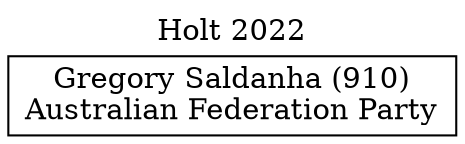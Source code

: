// House preference flow
digraph "Gregory Saldanha (910)_Holt_2022" {
	graph [label="Holt 2022" labelloc=t mclimit=10]
	node [shape=box]
	"Gregory Saldanha (910)" [label="Gregory Saldanha (910)
Australian Federation Party"]
}
